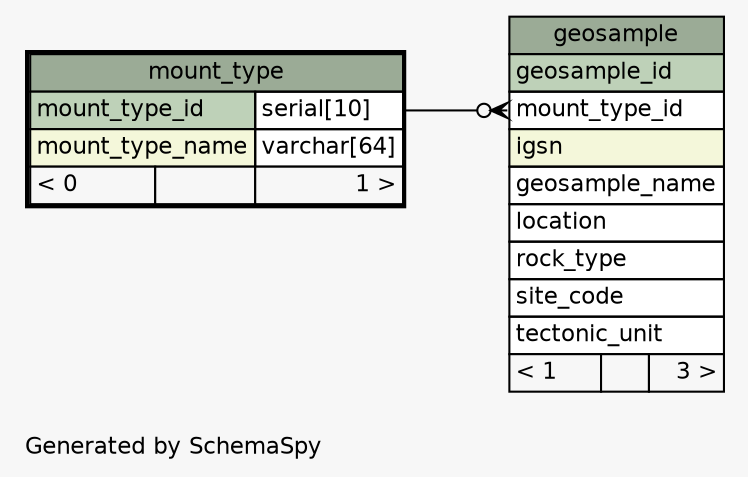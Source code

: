 // dot 2.38.0 on Linux 3.16.0-4-amd64
// SchemaSpy rev 590
digraph "oneDegreeRelationshipsDiagram" {
  graph [
    rankdir="RL"
    bgcolor="#f7f7f7"
    label="\nGenerated by SchemaSpy"
    labeljust="l"
    nodesep="0.18"
    ranksep="0.46"
    fontname="Helvetica"
    fontsize="11"
  ];
  node [
    fontname="Helvetica"
    fontsize="11"
    shape="plaintext"
  ];
  edge [
    arrowsize="0.8"
  ];
  "geosample":"mount_type_id":w -> "mount_type":"mount_type_id.type":e [arrowhead=none dir=back arrowtail=crowodot];
  "geosample" [
    label=<
    <TABLE BORDER="0" CELLBORDER="1" CELLSPACING="0" BGCOLOR="#ffffff">
      <TR><TD COLSPAN="3" BGCOLOR="#9bab96" ALIGN="CENTER">geosample</TD></TR>
      <TR><TD PORT="geosample_id" COLSPAN="3" BGCOLOR="#bed1b8" ALIGN="LEFT">geosample_id</TD></TR>
      <TR><TD PORT="mount_type_id" COLSPAN="3" ALIGN="LEFT">mount_type_id</TD></TR>
      <TR><TD PORT="igsn" COLSPAN="3" BGCOLOR="#f4f7da" ALIGN="LEFT">igsn</TD></TR>
      <TR><TD PORT="geosample_name" COLSPAN="3" ALIGN="LEFT">geosample_name</TD></TR>
      <TR><TD PORT="location" COLSPAN="3" ALIGN="LEFT">location</TD></TR>
      <TR><TD PORT="rock_type" COLSPAN="3" ALIGN="LEFT">rock_type</TD></TR>
      <TR><TD PORT="site_code" COLSPAN="3" ALIGN="LEFT">site_code</TD></TR>
      <TR><TD PORT="tectonic_unit" COLSPAN="3" ALIGN="LEFT">tectonic_unit</TD></TR>
      <TR><TD ALIGN="LEFT" BGCOLOR="#f7f7f7">&lt; 1</TD><TD ALIGN="RIGHT" BGCOLOR="#f7f7f7">  </TD><TD ALIGN="RIGHT" BGCOLOR="#f7f7f7">3 &gt;</TD></TR>
    </TABLE>>
    URL="geosample.html"
    tooltip="geosample"
  ];
  "mount_type" [
    label=<
    <TABLE BORDER="2" CELLBORDER="1" CELLSPACING="0" BGCOLOR="#ffffff">
      <TR><TD COLSPAN="3" BGCOLOR="#9bab96" ALIGN="CENTER">mount_type</TD></TR>
      <TR><TD PORT="mount_type_id" COLSPAN="2" BGCOLOR="#bed1b8" ALIGN="LEFT">mount_type_id</TD><TD PORT="mount_type_id.type" ALIGN="LEFT">serial[10]</TD></TR>
      <TR><TD PORT="mount_type_name" COLSPAN="2" BGCOLOR="#f4f7da" ALIGN="LEFT">mount_type_name</TD><TD PORT="mount_type_name.type" ALIGN="LEFT">varchar[64]</TD></TR>
      <TR><TD ALIGN="LEFT" BGCOLOR="#f7f7f7">&lt; 0</TD><TD ALIGN="RIGHT" BGCOLOR="#f7f7f7">  </TD><TD ALIGN="RIGHT" BGCOLOR="#f7f7f7">1 &gt;</TD></TR>
    </TABLE>>
    URL="mount_type.html"
    tooltip="mount_type"
  ];
}
